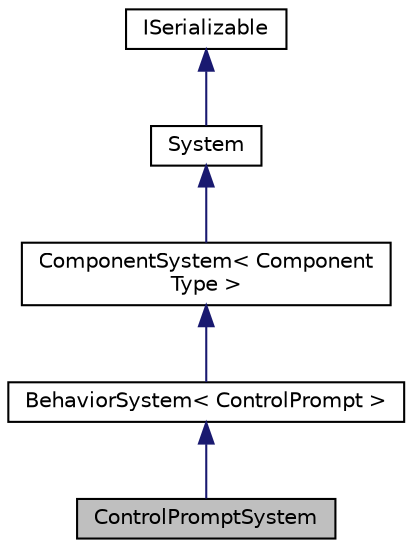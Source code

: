digraph "ControlPromptSystem"
{
 // LATEX_PDF_SIZE
  edge [fontname="Helvetica",fontsize="10",labelfontname="Helvetica",labelfontsize="10"];
  node [fontname="Helvetica",fontsize="10",shape=record];
  Node1 [label="ControlPromptSystem",height=0.2,width=0.4,color="black", fillcolor="grey75", style="filled", fontcolor="black",tooltip="System that displays ControlPrompts from Actions."];
  Node2 -> Node1 [dir="back",color="midnightblue",fontsize="10",style="solid"];
  Node2 [label="BehaviorSystem\< ControlPrompt \>",height=0.2,width=0.4,color="black", fillcolor="white", style="filled",URL="$classBehaviorSystem.html",tooltip=" "];
  Node3 -> Node2 [dir="back",color="midnightblue",fontsize="10",style="solid"];
  Node3 [label="ComponentSystem\< Component\lType \>",height=0.2,width=0.4,color="black", fillcolor="white", style="filled",URL="$classComponentSystem.html",tooltip="System that keeps track of a specific kind of Component."];
  Node4 -> Node3 [dir="back",color="midnightblue",fontsize="10",style="solid"];
  Node4 [label="System",height=0.2,width=0.4,color="black", fillcolor="white", style="filled",URL="$classSystem.html",tooltip="Base class for all Systems."];
  Node5 -> Node4 [dir="back",color="midnightblue",fontsize="10",style="solid"];
  Node5 [label="ISerializable",height=0.2,width=0.4,color="black", fillcolor="white", style="filled",URL="$classISerializable.html",tooltip="interface for all serializable objects"];
}
